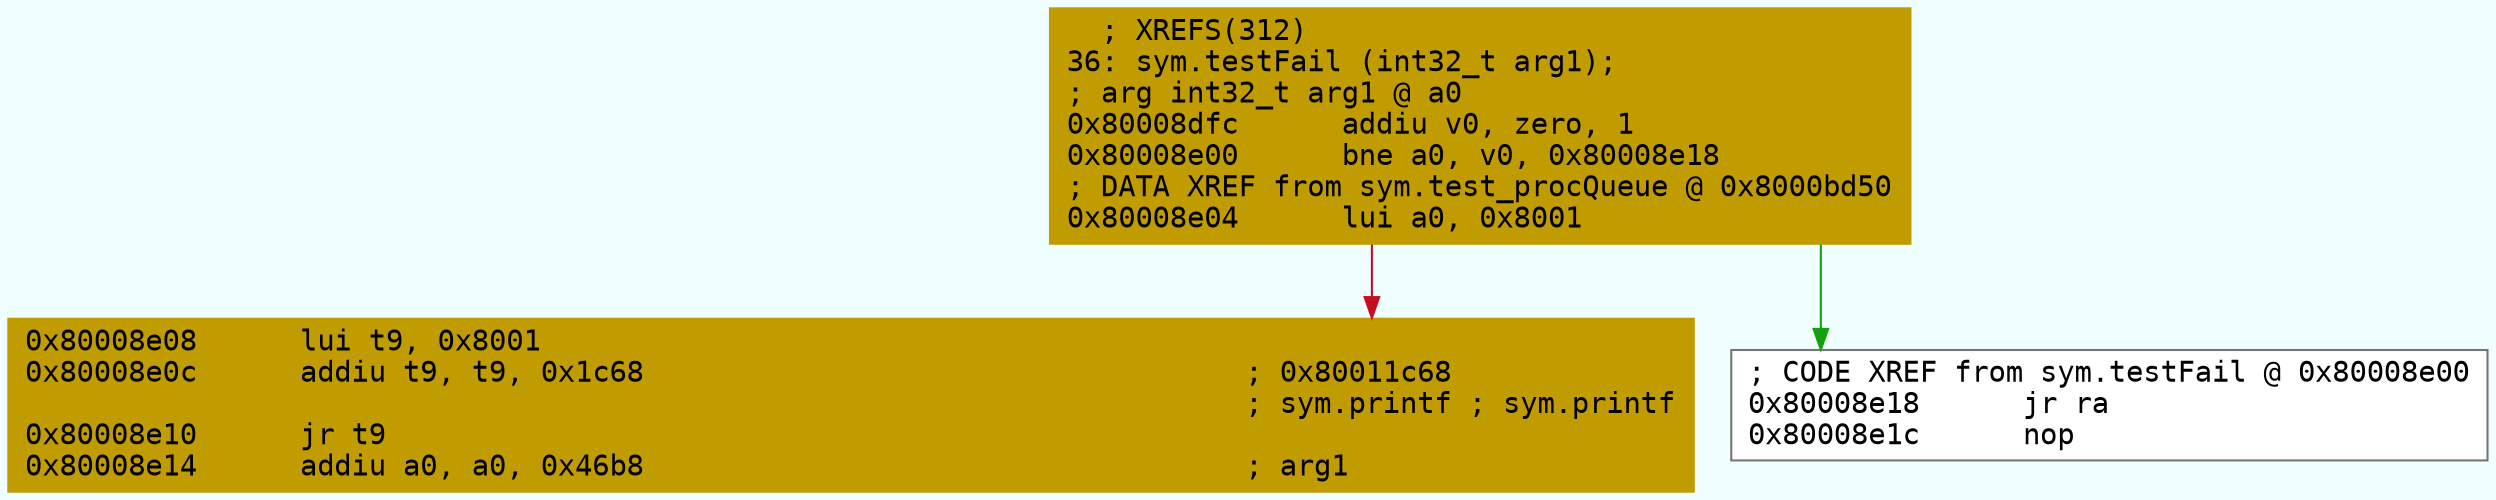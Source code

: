 digraph code {
	graph [bgcolor=azure fontsize=8 fontname="Courier" splines="ortho"];
	node [fillcolor=gray style=filled shape=box];
	edge [arrowhead="normal"];
	"0x80008dfc" [URL="sym.testFail/0x80008dfc", fillcolor="#c19c00",color="#c19c00", fontname="Courier",label="  ; XREFS(312)\l36: sym.testFail (int32_t arg1);\l; arg int32_t arg1 @ a0\l0x80008dfc      addiu v0, zero, 1\l0x80008e00      bne a0, v0, 0x80008e18\l; DATA XREF from sym.test_procQueue @ 0x8000bd50\l0x80008e04      lui a0, 0x8001\l"]
	"0x80008e08" [URL="sym.testFail/0x80008e08", fillcolor="#c19c00",color="#c19c00", fontname="Courier",label="0x80008e08      lui t9, 0x8001\l0x80008e0c      addiu t9, t9, 0x1c68                                   ; 0x80011c68\l                                                                       ; sym.printf ; sym.printf\l0x80008e10      jr t9\l0x80008e14      addiu a0, a0, 0x46b8                                   ; arg1\l"]
	"0x80008e18" [URL="sym.testFail/0x80008e18", fillcolor="white",color="#767676", fontname="Courier",label="; CODE XREF from sym.testFail @ 0x80008e00\l0x80008e18      jr ra\l0x80008e1c      nop\l"]
        "0x80008dfc" -> "0x80008e18" [color="#13a10e"];
        "0x80008dfc" -> "0x80008e08" [color="#c50f1f"];
}
